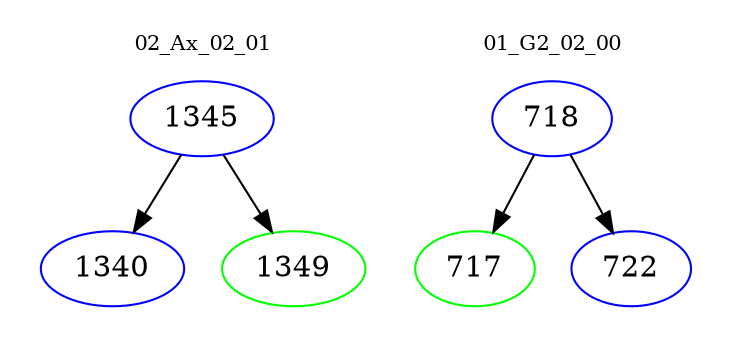 digraph{
subgraph cluster_0 {
color = white
label = "02_Ax_02_01";
fontsize=10;
T0_1345 [label="1345", color="blue"]
T0_1345 -> T0_1340 [color="black"]
T0_1340 [label="1340", color="blue"]
T0_1345 -> T0_1349 [color="black"]
T0_1349 [label="1349", color="green"]
}
subgraph cluster_1 {
color = white
label = "01_G2_02_00";
fontsize=10;
T1_718 [label="718", color="blue"]
T1_718 -> T1_717 [color="black"]
T1_717 [label="717", color="green"]
T1_718 -> T1_722 [color="black"]
T1_722 [label="722", color="blue"]
}
}
